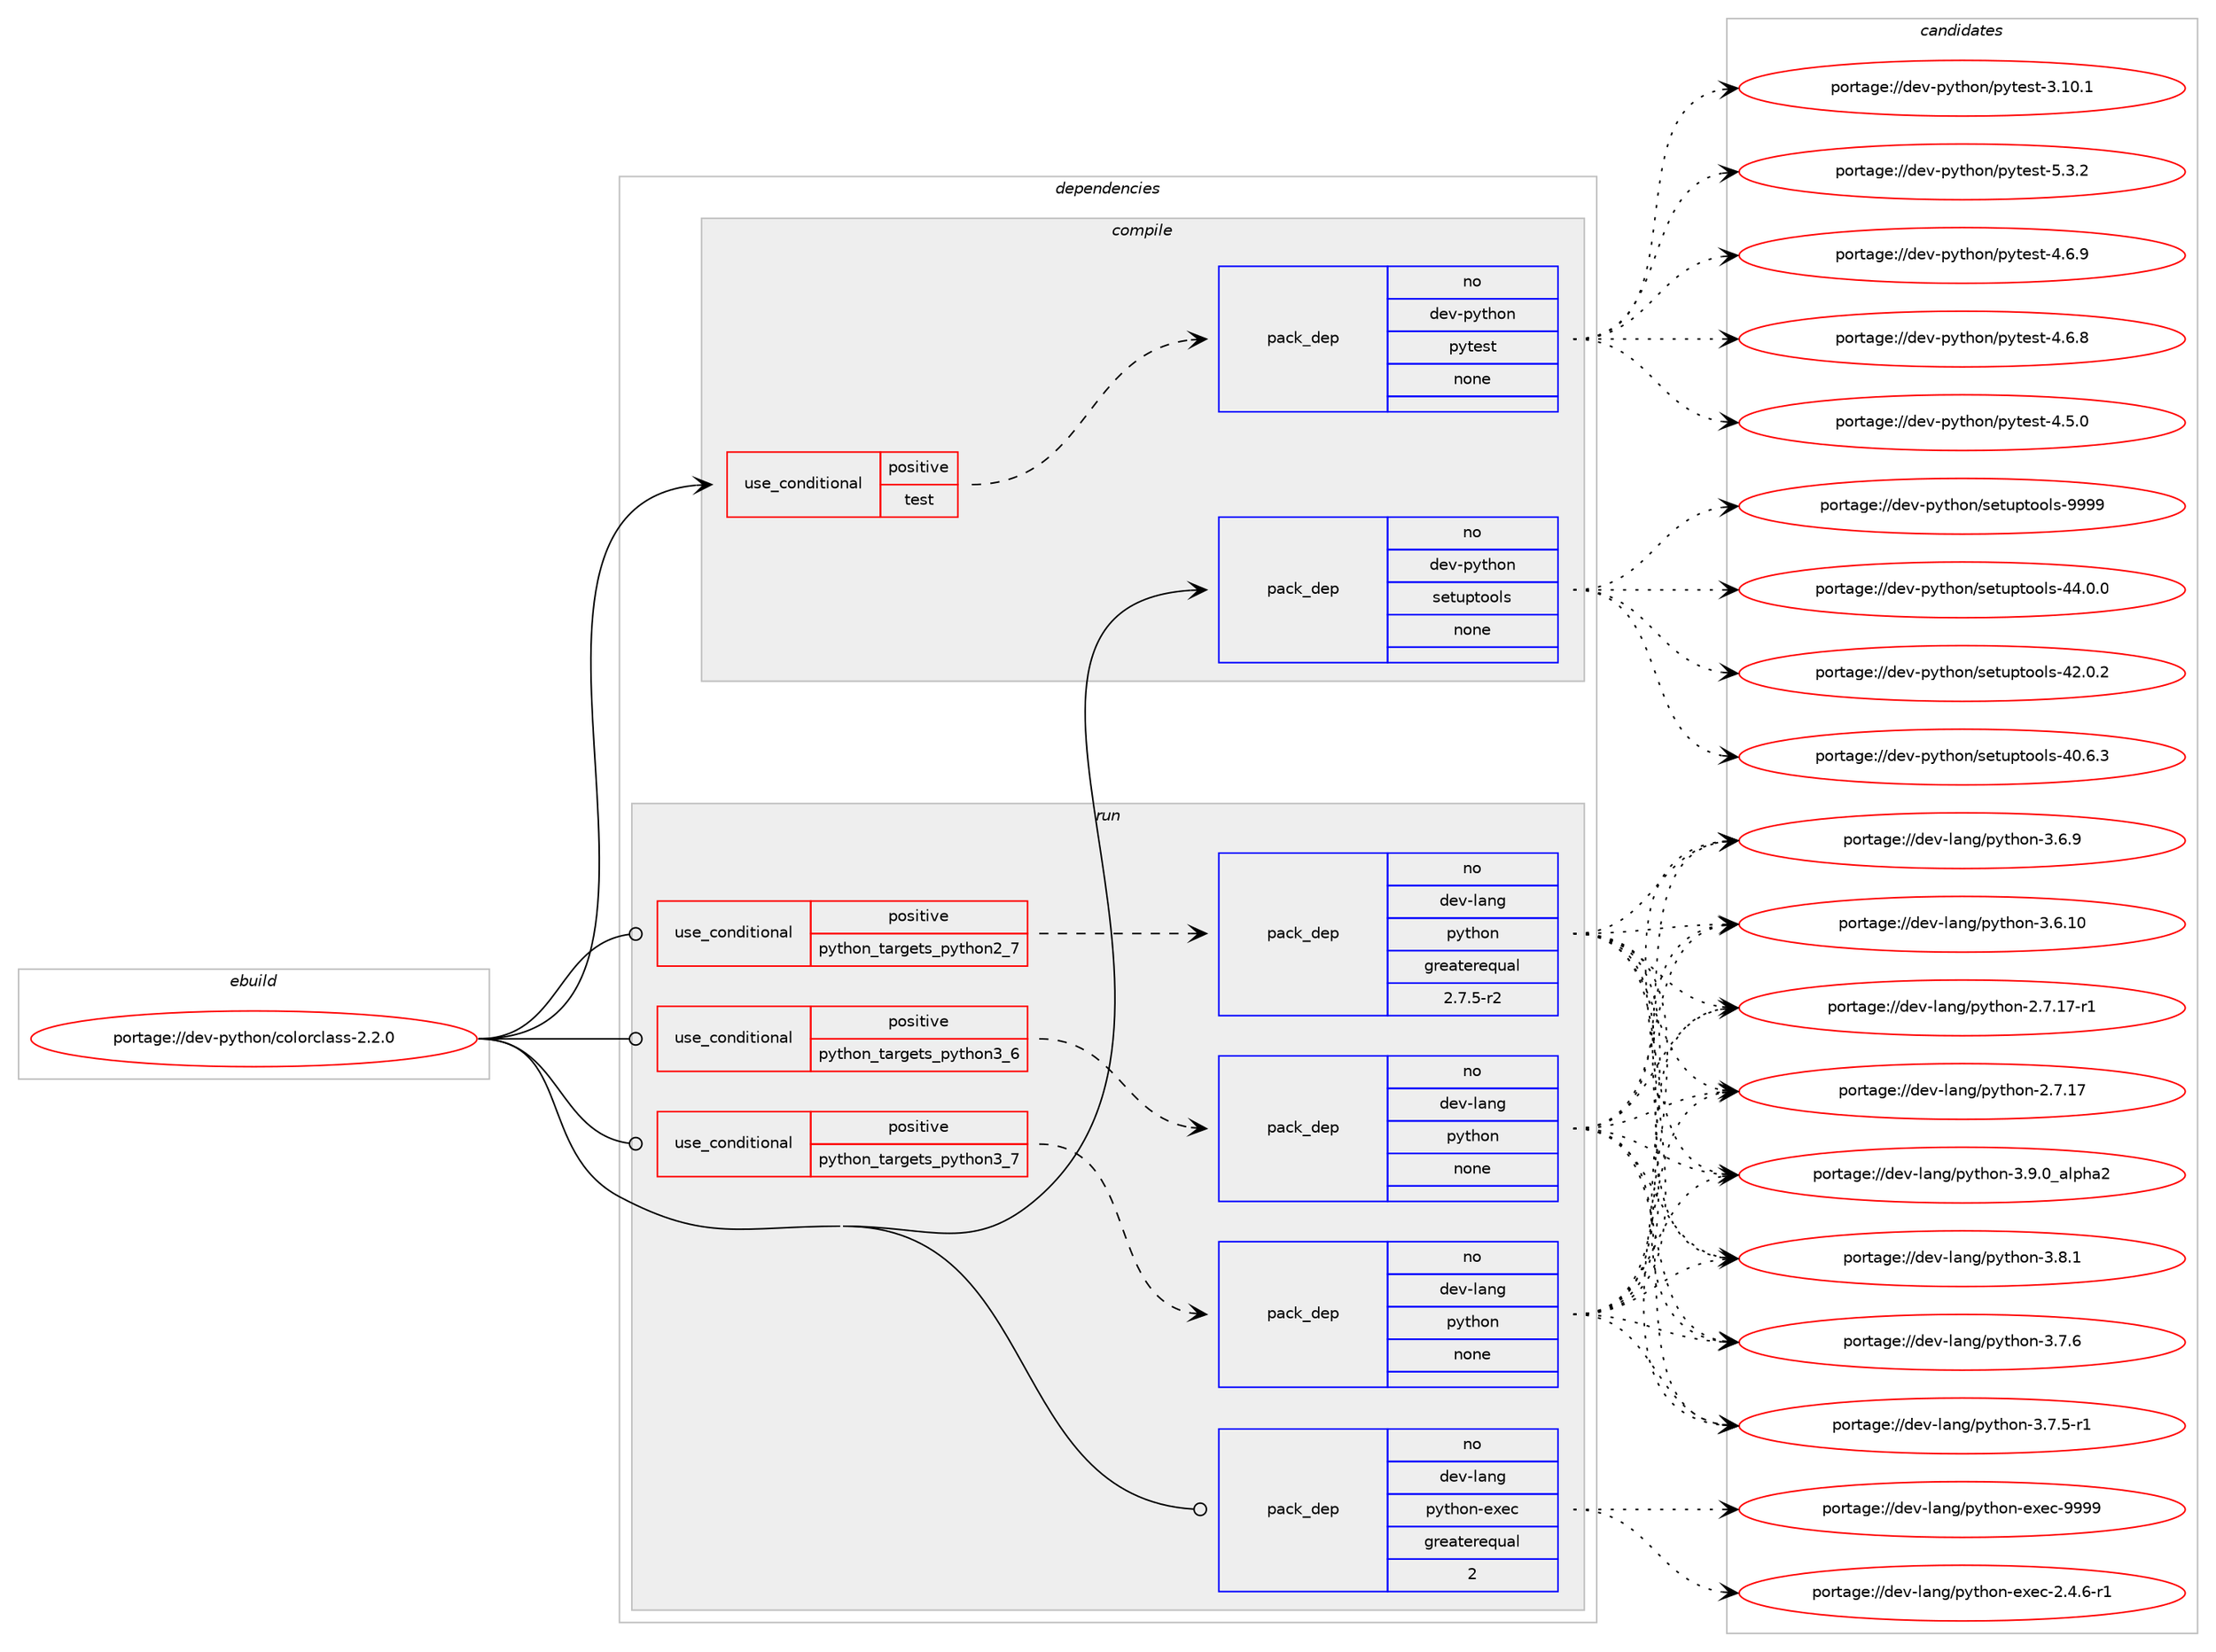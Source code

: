 digraph prolog {

# *************
# Graph options
# *************

newrank=true;
concentrate=true;
compound=true;
graph [rankdir=LR,fontname=Helvetica,fontsize=10,ranksep=1.5];#, ranksep=2.5, nodesep=0.2];
edge  [arrowhead=vee];
node  [fontname=Helvetica,fontsize=10];

# **********
# The ebuild
# **********

subgraph cluster_leftcol {
color=gray;
label=<<i>ebuild</i>>;
id [label="portage://dev-python/colorclass-2.2.0", color=red, width=4, href="../dev-python/colorclass-2.2.0.svg"];
}

# ****************
# The dependencies
# ****************

subgraph cluster_midcol {
color=gray;
label=<<i>dependencies</i>>;
subgraph cluster_compile {
fillcolor="#eeeeee";
style=filled;
label=<<i>compile</i>>;
subgraph cond117537 {
dependency466407 [label=<<TABLE BORDER="0" CELLBORDER="1" CELLSPACING="0" CELLPADDING="4"><TR><TD ROWSPAN="3" CELLPADDING="10">use_conditional</TD></TR><TR><TD>positive</TD></TR><TR><TD>test</TD></TR></TABLE>>, shape=none, color=red];
subgraph pack343863 {
dependency466408 [label=<<TABLE BORDER="0" CELLBORDER="1" CELLSPACING="0" CELLPADDING="4" WIDTH="220"><TR><TD ROWSPAN="6" CELLPADDING="30">pack_dep</TD></TR><TR><TD WIDTH="110">no</TD></TR><TR><TD>dev-python</TD></TR><TR><TD>pytest</TD></TR><TR><TD>none</TD></TR><TR><TD></TD></TR></TABLE>>, shape=none, color=blue];
}
dependency466407:e -> dependency466408:w [weight=20,style="dashed",arrowhead="vee"];
}
id:e -> dependency466407:w [weight=20,style="solid",arrowhead="vee"];
subgraph pack343864 {
dependency466409 [label=<<TABLE BORDER="0" CELLBORDER="1" CELLSPACING="0" CELLPADDING="4" WIDTH="220"><TR><TD ROWSPAN="6" CELLPADDING="30">pack_dep</TD></TR><TR><TD WIDTH="110">no</TD></TR><TR><TD>dev-python</TD></TR><TR><TD>setuptools</TD></TR><TR><TD>none</TD></TR><TR><TD></TD></TR></TABLE>>, shape=none, color=blue];
}
id:e -> dependency466409:w [weight=20,style="solid",arrowhead="vee"];
}
subgraph cluster_compileandrun {
fillcolor="#eeeeee";
style=filled;
label=<<i>compile and run</i>>;
}
subgraph cluster_run {
fillcolor="#eeeeee";
style=filled;
label=<<i>run</i>>;
subgraph cond117538 {
dependency466410 [label=<<TABLE BORDER="0" CELLBORDER="1" CELLSPACING="0" CELLPADDING="4"><TR><TD ROWSPAN="3" CELLPADDING="10">use_conditional</TD></TR><TR><TD>positive</TD></TR><TR><TD>python_targets_python2_7</TD></TR></TABLE>>, shape=none, color=red];
subgraph pack343865 {
dependency466411 [label=<<TABLE BORDER="0" CELLBORDER="1" CELLSPACING="0" CELLPADDING="4" WIDTH="220"><TR><TD ROWSPAN="6" CELLPADDING="30">pack_dep</TD></TR><TR><TD WIDTH="110">no</TD></TR><TR><TD>dev-lang</TD></TR><TR><TD>python</TD></TR><TR><TD>greaterequal</TD></TR><TR><TD>2.7.5-r2</TD></TR></TABLE>>, shape=none, color=blue];
}
dependency466410:e -> dependency466411:w [weight=20,style="dashed",arrowhead="vee"];
}
id:e -> dependency466410:w [weight=20,style="solid",arrowhead="odot"];
subgraph cond117539 {
dependency466412 [label=<<TABLE BORDER="0" CELLBORDER="1" CELLSPACING="0" CELLPADDING="4"><TR><TD ROWSPAN="3" CELLPADDING="10">use_conditional</TD></TR><TR><TD>positive</TD></TR><TR><TD>python_targets_python3_6</TD></TR></TABLE>>, shape=none, color=red];
subgraph pack343866 {
dependency466413 [label=<<TABLE BORDER="0" CELLBORDER="1" CELLSPACING="0" CELLPADDING="4" WIDTH="220"><TR><TD ROWSPAN="6" CELLPADDING="30">pack_dep</TD></TR><TR><TD WIDTH="110">no</TD></TR><TR><TD>dev-lang</TD></TR><TR><TD>python</TD></TR><TR><TD>none</TD></TR><TR><TD></TD></TR></TABLE>>, shape=none, color=blue];
}
dependency466412:e -> dependency466413:w [weight=20,style="dashed",arrowhead="vee"];
}
id:e -> dependency466412:w [weight=20,style="solid",arrowhead="odot"];
subgraph cond117540 {
dependency466414 [label=<<TABLE BORDER="0" CELLBORDER="1" CELLSPACING="0" CELLPADDING="4"><TR><TD ROWSPAN="3" CELLPADDING="10">use_conditional</TD></TR><TR><TD>positive</TD></TR><TR><TD>python_targets_python3_7</TD></TR></TABLE>>, shape=none, color=red];
subgraph pack343867 {
dependency466415 [label=<<TABLE BORDER="0" CELLBORDER="1" CELLSPACING="0" CELLPADDING="4" WIDTH="220"><TR><TD ROWSPAN="6" CELLPADDING="30">pack_dep</TD></TR><TR><TD WIDTH="110">no</TD></TR><TR><TD>dev-lang</TD></TR><TR><TD>python</TD></TR><TR><TD>none</TD></TR><TR><TD></TD></TR></TABLE>>, shape=none, color=blue];
}
dependency466414:e -> dependency466415:w [weight=20,style="dashed",arrowhead="vee"];
}
id:e -> dependency466414:w [weight=20,style="solid",arrowhead="odot"];
subgraph pack343868 {
dependency466416 [label=<<TABLE BORDER="0" CELLBORDER="1" CELLSPACING="0" CELLPADDING="4" WIDTH="220"><TR><TD ROWSPAN="6" CELLPADDING="30">pack_dep</TD></TR><TR><TD WIDTH="110">no</TD></TR><TR><TD>dev-lang</TD></TR><TR><TD>python-exec</TD></TR><TR><TD>greaterequal</TD></TR><TR><TD>2</TD></TR></TABLE>>, shape=none, color=blue];
}
id:e -> dependency466416:w [weight=20,style="solid",arrowhead="odot"];
}
}

# **************
# The candidates
# **************

subgraph cluster_choices {
rank=same;
color=gray;
label=<<i>candidates</i>>;

subgraph choice343863 {
color=black;
nodesep=1;
choice1001011184511212111610411111047112121116101115116455346514650 [label="portage://dev-python/pytest-5.3.2", color=red, width=4,href="../dev-python/pytest-5.3.2.svg"];
choice1001011184511212111610411111047112121116101115116455246544657 [label="portage://dev-python/pytest-4.6.9", color=red, width=4,href="../dev-python/pytest-4.6.9.svg"];
choice1001011184511212111610411111047112121116101115116455246544656 [label="portage://dev-python/pytest-4.6.8", color=red, width=4,href="../dev-python/pytest-4.6.8.svg"];
choice1001011184511212111610411111047112121116101115116455246534648 [label="portage://dev-python/pytest-4.5.0", color=red, width=4,href="../dev-python/pytest-4.5.0.svg"];
choice100101118451121211161041111104711212111610111511645514649484649 [label="portage://dev-python/pytest-3.10.1", color=red, width=4,href="../dev-python/pytest-3.10.1.svg"];
dependency466408:e -> choice1001011184511212111610411111047112121116101115116455346514650:w [style=dotted,weight="100"];
dependency466408:e -> choice1001011184511212111610411111047112121116101115116455246544657:w [style=dotted,weight="100"];
dependency466408:e -> choice1001011184511212111610411111047112121116101115116455246544656:w [style=dotted,weight="100"];
dependency466408:e -> choice1001011184511212111610411111047112121116101115116455246534648:w [style=dotted,weight="100"];
dependency466408:e -> choice100101118451121211161041111104711212111610111511645514649484649:w [style=dotted,weight="100"];
}
subgraph choice343864 {
color=black;
nodesep=1;
choice10010111845112121116104111110471151011161171121161111111081154557575757 [label="portage://dev-python/setuptools-9999", color=red, width=4,href="../dev-python/setuptools-9999.svg"];
choice100101118451121211161041111104711510111611711211611111110811545525246484648 [label="portage://dev-python/setuptools-44.0.0", color=red, width=4,href="../dev-python/setuptools-44.0.0.svg"];
choice100101118451121211161041111104711510111611711211611111110811545525046484650 [label="portage://dev-python/setuptools-42.0.2", color=red, width=4,href="../dev-python/setuptools-42.0.2.svg"];
choice100101118451121211161041111104711510111611711211611111110811545524846544651 [label="portage://dev-python/setuptools-40.6.3", color=red, width=4,href="../dev-python/setuptools-40.6.3.svg"];
dependency466409:e -> choice10010111845112121116104111110471151011161171121161111111081154557575757:w [style=dotted,weight="100"];
dependency466409:e -> choice100101118451121211161041111104711510111611711211611111110811545525246484648:w [style=dotted,weight="100"];
dependency466409:e -> choice100101118451121211161041111104711510111611711211611111110811545525046484650:w [style=dotted,weight="100"];
dependency466409:e -> choice100101118451121211161041111104711510111611711211611111110811545524846544651:w [style=dotted,weight="100"];
}
subgraph choice343865 {
color=black;
nodesep=1;
choice10010111845108971101034711212111610411111045514657464895971081121049750 [label="portage://dev-lang/python-3.9.0_alpha2", color=red, width=4,href="../dev-lang/python-3.9.0_alpha2.svg"];
choice100101118451089711010347112121116104111110455146564649 [label="portage://dev-lang/python-3.8.1", color=red, width=4,href="../dev-lang/python-3.8.1.svg"];
choice100101118451089711010347112121116104111110455146554654 [label="portage://dev-lang/python-3.7.6", color=red, width=4,href="../dev-lang/python-3.7.6.svg"];
choice1001011184510897110103471121211161041111104551465546534511449 [label="portage://dev-lang/python-3.7.5-r1", color=red, width=4,href="../dev-lang/python-3.7.5-r1.svg"];
choice100101118451089711010347112121116104111110455146544657 [label="portage://dev-lang/python-3.6.9", color=red, width=4,href="../dev-lang/python-3.6.9.svg"];
choice10010111845108971101034711212111610411111045514654464948 [label="portage://dev-lang/python-3.6.10", color=red, width=4,href="../dev-lang/python-3.6.10.svg"];
choice100101118451089711010347112121116104111110455046554649554511449 [label="portage://dev-lang/python-2.7.17-r1", color=red, width=4,href="../dev-lang/python-2.7.17-r1.svg"];
choice10010111845108971101034711212111610411111045504655464955 [label="portage://dev-lang/python-2.7.17", color=red, width=4,href="../dev-lang/python-2.7.17.svg"];
dependency466411:e -> choice10010111845108971101034711212111610411111045514657464895971081121049750:w [style=dotted,weight="100"];
dependency466411:e -> choice100101118451089711010347112121116104111110455146564649:w [style=dotted,weight="100"];
dependency466411:e -> choice100101118451089711010347112121116104111110455146554654:w [style=dotted,weight="100"];
dependency466411:e -> choice1001011184510897110103471121211161041111104551465546534511449:w [style=dotted,weight="100"];
dependency466411:e -> choice100101118451089711010347112121116104111110455146544657:w [style=dotted,weight="100"];
dependency466411:e -> choice10010111845108971101034711212111610411111045514654464948:w [style=dotted,weight="100"];
dependency466411:e -> choice100101118451089711010347112121116104111110455046554649554511449:w [style=dotted,weight="100"];
dependency466411:e -> choice10010111845108971101034711212111610411111045504655464955:w [style=dotted,weight="100"];
}
subgraph choice343866 {
color=black;
nodesep=1;
choice10010111845108971101034711212111610411111045514657464895971081121049750 [label="portage://dev-lang/python-3.9.0_alpha2", color=red, width=4,href="../dev-lang/python-3.9.0_alpha2.svg"];
choice100101118451089711010347112121116104111110455146564649 [label="portage://dev-lang/python-3.8.1", color=red, width=4,href="../dev-lang/python-3.8.1.svg"];
choice100101118451089711010347112121116104111110455146554654 [label="portage://dev-lang/python-3.7.6", color=red, width=4,href="../dev-lang/python-3.7.6.svg"];
choice1001011184510897110103471121211161041111104551465546534511449 [label="portage://dev-lang/python-3.7.5-r1", color=red, width=4,href="../dev-lang/python-3.7.5-r1.svg"];
choice100101118451089711010347112121116104111110455146544657 [label="portage://dev-lang/python-3.6.9", color=red, width=4,href="../dev-lang/python-3.6.9.svg"];
choice10010111845108971101034711212111610411111045514654464948 [label="portage://dev-lang/python-3.6.10", color=red, width=4,href="../dev-lang/python-3.6.10.svg"];
choice100101118451089711010347112121116104111110455046554649554511449 [label="portage://dev-lang/python-2.7.17-r1", color=red, width=4,href="../dev-lang/python-2.7.17-r1.svg"];
choice10010111845108971101034711212111610411111045504655464955 [label="portage://dev-lang/python-2.7.17", color=red, width=4,href="../dev-lang/python-2.7.17.svg"];
dependency466413:e -> choice10010111845108971101034711212111610411111045514657464895971081121049750:w [style=dotted,weight="100"];
dependency466413:e -> choice100101118451089711010347112121116104111110455146564649:w [style=dotted,weight="100"];
dependency466413:e -> choice100101118451089711010347112121116104111110455146554654:w [style=dotted,weight="100"];
dependency466413:e -> choice1001011184510897110103471121211161041111104551465546534511449:w [style=dotted,weight="100"];
dependency466413:e -> choice100101118451089711010347112121116104111110455146544657:w [style=dotted,weight="100"];
dependency466413:e -> choice10010111845108971101034711212111610411111045514654464948:w [style=dotted,weight="100"];
dependency466413:e -> choice100101118451089711010347112121116104111110455046554649554511449:w [style=dotted,weight="100"];
dependency466413:e -> choice10010111845108971101034711212111610411111045504655464955:w [style=dotted,weight="100"];
}
subgraph choice343867 {
color=black;
nodesep=1;
choice10010111845108971101034711212111610411111045514657464895971081121049750 [label="portage://dev-lang/python-3.9.0_alpha2", color=red, width=4,href="../dev-lang/python-3.9.0_alpha2.svg"];
choice100101118451089711010347112121116104111110455146564649 [label="portage://dev-lang/python-3.8.1", color=red, width=4,href="../dev-lang/python-3.8.1.svg"];
choice100101118451089711010347112121116104111110455146554654 [label="portage://dev-lang/python-3.7.6", color=red, width=4,href="../dev-lang/python-3.7.6.svg"];
choice1001011184510897110103471121211161041111104551465546534511449 [label="portage://dev-lang/python-3.7.5-r1", color=red, width=4,href="../dev-lang/python-3.7.5-r1.svg"];
choice100101118451089711010347112121116104111110455146544657 [label="portage://dev-lang/python-3.6.9", color=red, width=4,href="../dev-lang/python-3.6.9.svg"];
choice10010111845108971101034711212111610411111045514654464948 [label="portage://dev-lang/python-3.6.10", color=red, width=4,href="../dev-lang/python-3.6.10.svg"];
choice100101118451089711010347112121116104111110455046554649554511449 [label="portage://dev-lang/python-2.7.17-r1", color=red, width=4,href="../dev-lang/python-2.7.17-r1.svg"];
choice10010111845108971101034711212111610411111045504655464955 [label="portage://dev-lang/python-2.7.17", color=red, width=4,href="../dev-lang/python-2.7.17.svg"];
dependency466415:e -> choice10010111845108971101034711212111610411111045514657464895971081121049750:w [style=dotted,weight="100"];
dependency466415:e -> choice100101118451089711010347112121116104111110455146564649:w [style=dotted,weight="100"];
dependency466415:e -> choice100101118451089711010347112121116104111110455146554654:w [style=dotted,weight="100"];
dependency466415:e -> choice1001011184510897110103471121211161041111104551465546534511449:w [style=dotted,weight="100"];
dependency466415:e -> choice100101118451089711010347112121116104111110455146544657:w [style=dotted,weight="100"];
dependency466415:e -> choice10010111845108971101034711212111610411111045514654464948:w [style=dotted,weight="100"];
dependency466415:e -> choice100101118451089711010347112121116104111110455046554649554511449:w [style=dotted,weight="100"];
dependency466415:e -> choice10010111845108971101034711212111610411111045504655464955:w [style=dotted,weight="100"];
}
subgraph choice343868 {
color=black;
nodesep=1;
choice10010111845108971101034711212111610411111045101120101994557575757 [label="portage://dev-lang/python-exec-9999", color=red, width=4,href="../dev-lang/python-exec-9999.svg"];
choice10010111845108971101034711212111610411111045101120101994550465246544511449 [label="portage://dev-lang/python-exec-2.4.6-r1", color=red, width=4,href="../dev-lang/python-exec-2.4.6-r1.svg"];
dependency466416:e -> choice10010111845108971101034711212111610411111045101120101994557575757:w [style=dotted,weight="100"];
dependency466416:e -> choice10010111845108971101034711212111610411111045101120101994550465246544511449:w [style=dotted,weight="100"];
}
}

}
